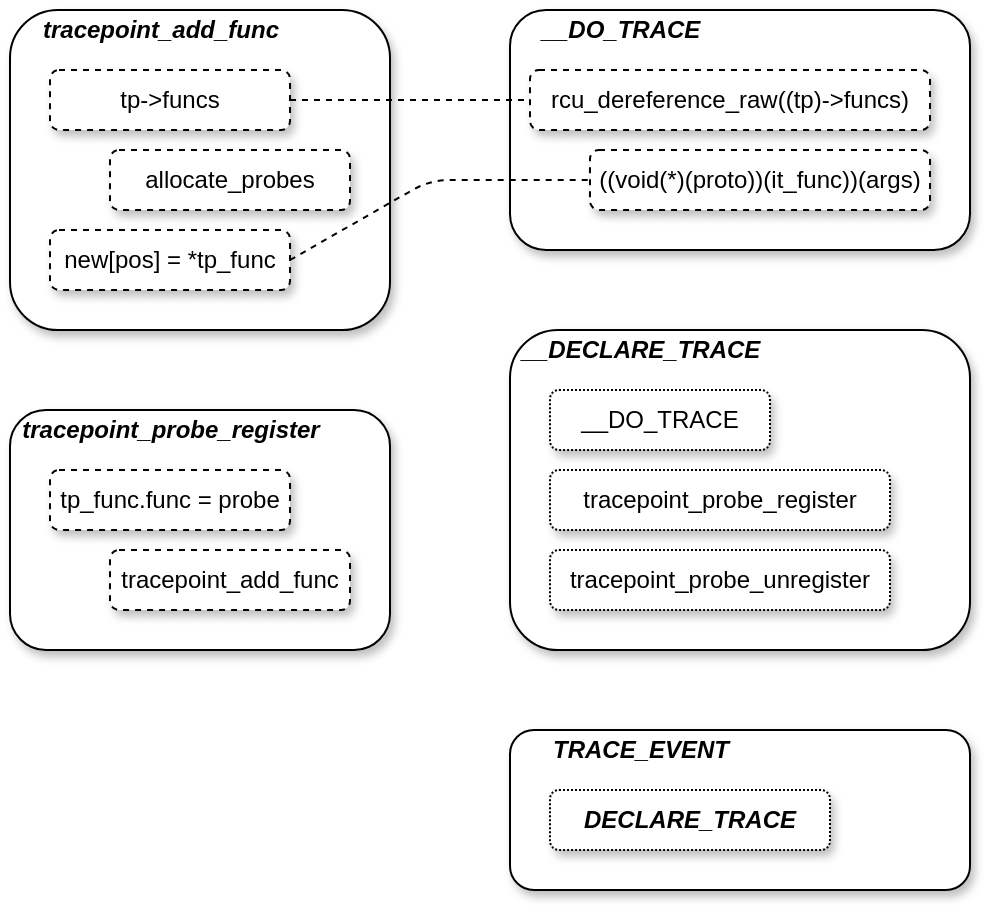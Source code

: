 <mxfile version="13.2.6" type="github">
  <diagram id="SiLNPbIiRl8q86T8gjG7" name="第 1 页">
    <mxGraphModel dx="946" dy="591" grid="1" gridSize="10" guides="1" tooltips="1" connect="1" arrows="1" fold="1" page="1" pageScale="1" pageWidth="827" pageHeight="1169" math="0" shadow="0">
      <root>
        <mxCell id="0" />
        <mxCell id="1" parent="0" />
        <mxCell id="6mz6jY-r5FibNLh7CHJM-1" value="" style="rounded=1;whiteSpace=wrap;html=1;shadow=1;" vertex="1" parent="1">
          <mxGeometry x="230" y="280" width="190" height="120" as="geometry" />
        </mxCell>
        <mxCell id="6mz6jY-r5FibNLh7CHJM-2" value="&lt;b&gt;&lt;i&gt;tracepoint_probe_register&lt;/i&gt;&lt;/b&gt;" style="text;html=1;align=center;verticalAlign=middle;resizable=0;points=[];autosize=1;" vertex="1" parent="1">
          <mxGeometry x="230" y="280" width="160" height="20" as="geometry" />
        </mxCell>
        <mxCell id="6mz6jY-r5FibNLh7CHJM-3" value="tp_func.func = probe" style="rounded=1;whiteSpace=wrap;html=1;shadow=1;dashed=1;" vertex="1" parent="1">
          <mxGeometry x="250" y="310" width="120" height="30" as="geometry" />
        </mxCell>
        <mxCell id="6mz6jY-r5FibNLh7CHJM-4" value="tracepoint_add_func" style="rounded=1;whiteSpace=wrap;html=1;shadow=1;dashed=1;" vertex="1" parent="1">
          <mxGeometry x="280" y="350" width="120" height="30" as="geometry" />
        </mxCell>
        <mxCell id="6mz6jY-r5FibNLh7CHJM-5" value="" style="rounded=1;whiteSpace=wrap;html=1;shadow=1;" vertex="1" parent="1">
          <mxGeometry x="230" y="80" width="190" height="160" as="geometry" />
        </mxCell>
        <mxCell id="6mz6jY-r5FibNLh7CHJM-6" value="&lt;b&gt;&lt;i&gt;tracepoint_add_func&lt;/i&gt;&lt;/b&gt;" style="text;html=1;align=center;verticalAlign=middle;resizable=0;points=[];autosize=1;" vertex="1" parent="1">
          <mxGeometry x="240" y="80" width="130" height="20" as="geometry" />
        </mxCell>
        <mxCell id="6mz6jY-r5FibNLh7CHJM-7" value="tp-&amp;gt;funcs" style="rounded=1;whiteSpace=wrap;html=1;shadow=1;dashed=1;" vertex="1" parent="1">
          <mxGeometry x="250" y="110" width="120" height="30" as="geometry" />
        </mxCell>
        <mxCell id="6mz6jY-r5FibNLh7CHJM-8" value="allocate_probes" style="rounded=1;whiteSpace=wrap;html=1;shadow=1;dashed=1;" vertex="1" parent="1">
          <mxGeometry x="280" y="150" width="120" height="30" as="geometry" />
        </mxCell>
        <mxCell id="6mz6jY-r5FibNLh7CHJM-13" value="new[pos] = *tp_func" style="rounded=1;whiteSpace=wrap;html=1;shadow=1;dashed=1;" vertex="1" parent="1">
          <mxGeometry x="250" y="190" width="120" height="30" as="geometry" />
        </mxCell>
        <mxCell id="6mz6jY-r5FibNLh7CHJM-14" value="" style="rounded=1;whiteSpace=wrap;html=1;shadow=1;" vertex="1" parent="1">
          <mxGeometry x="480" y="80" width="230" height="120" as="geometry" />
        </mxCell>
        <mxCell id="6mz6jY-r5FibNLh7CHJM-15" value="&lt;b&gt;&lt;i&gt;__DO_TRACE&lt;/i&gt;&lt;/b&gt;" style="text;html=1;align=center;verticalAlign=middle;resizable=0;points=[];autosize=1;" vertex="1" parent="1">
          <mxGeometry x="490" y="80" width="90" height="20" as="geometry" />
        </mxCell>
        <mxCell id="6mz6jY-r5FibNLh7CHJM-16" value="rcu_dereference_raw((tp)-&amp;gt;funcs)" style="rounded=1;whiteSpace=wrap;html=1;shadow=1;dashed=1;" vertex="1" parent="1">
          <mxGeometry x="490" y="110" width="200" height="30" as="geometry" />
        </mxCell>
        <mxCell id="6mz6jY-r5FibNLh7CHJM-17" value="((void(*)(proto))(it_func))(args)" style="rounded=1;whiteSpace=wrap;html=1;shadow=1;dashed=1;" vertex="1" parent="1">
          <mxGeometry x="520" y="150" width="170" height="30" as="geometry" />
        </mxCell>
        <mxCell id="6mz6jY-r5FibNLh7CHJM-18" value="" style="rounded=1;whiteSpace=wrap;html=1;shadow=1;" vertex="1" parent="1">
          <mxGeometry x="480" y="240" width="230" height="160" as="geometry" />
        </mxCell>
        <mxCell id="6mz6jY-r5FibNLh7CHJM-19" value="&lt;b&gt;&lt;i&gt;__DECLARE_TRACE&lt;/i&gt;&lt;/b&gt;" style="text;html=1;align=center;verticalAlign=middle;resizable=0;points=[];autosize=1;" vertex="1" parent="1">
          <mxGeometry x="480" y="240" width="130" height="20" as="geometry" />
        </mxCell>
        <mxCell id="6mz6jY-r5FibNLh7CHJM-20" value="__DO_TRACE" style="rounded=1;whiteSpace=wrap;html=1;shadow=1;dashed=1;dashPattern=1 1;" vertex="1" parent="1">
          <mxGeometry x="500" y="270" width="110" height="30" as="geometry" />
        </mxCell>
        <mxCell id="6mz6jY-r5FibNLh7CHJM-21" value="tracepoint_probe_register" style="rounded=1;whiteSpace=wrap;html=1;shadow=1;dashed=1;dashPattern=1 1;" vertex="1" parent="1">
          <mxGeometry x="500" y="310" width="170" height="30" as="geometry" />
        </mxCell>
        <mxCell id="6mz6jY-r5FibNLh7CHJM-22" value="tracepoint_probe_unregister" style="rounded=1;whiteSpace=wrap;html=1;shadow=1;dashed=1;dashPattern=1 1;" vertex="1" parent="1">
          <mxGeometry x="500" y="350" width="170" height="30" as="geometry" />
        </mxCell>
        <mxCell id="6mz6jY-r5FibNLh7CHJM-23" value="" style="endArrow=none;dashed=1;html=1;entryX=0;entryY=0.5;entryDx=0;entryDy=0;exitX=1;exitY=0.5;exitDx=0;exitDy=0;" edge="1" parent="1" source="6mz6jY-r5FibNLh7CHJM-7" target="6mz6jY-r5FibNLh7CHJM-16">
          <mxGeometry width="50" height="50" relative="1" as="geometry">
            <mxPoint x="390" y="280" as="sourcePoint" />
            <mxPoint x="440" y="230" as="targetPoint" />
          </mxGeometry>
        </mxCell>
        <mxCell id="6mz6jY-r5FibNLh7CHJM-24" value="" style="endArrow=none;dashed=1;html=1;exitX=1;exitY=0.5;exitDx=0;exitDy=0;entryX=0;entryY=0.5;entryDx=0;entryDy=0;" edge="1" parent="1" source="6mz6jY-r5FibNLh7CHJM-13" target="6mz6jY-r5FibNLh7CHJM-17">
          <mxGeometry width="50" height="50" relative="1" as="geometry">
            <mxPoint x="390" y="280" as="sourcePoint" />
            <mxPoint x="440" y="230" as="targetPoint" />
            <Array as="points">
              <mxPoint x="440" y="165" />
            </Array>
          </mxGeometry>
        </mxCell>
        <mxCell id="6mz6jY-r5FibNLh7CHJM-25" value="" style="rounded=1;whiteSpace=wrap;html=1;shadow=1;" vertex="1" parent="1">
          <mxGeometry x="480" y="440" width="230" height="80" as="geometry" />
        </mxCell>
        <mxCell id="6mz6jY-r5FibNLh7CHJM-26" value="&lt;b&gt;&lt;i&gt;TRACE_EVENT&lt;/i&gt;&lt;/b&gt;" style="text;html=1;align=center;verticalAlign=middle;resizable=0;points=[];autosize=1;" vertex="1" parent="1">
          <mxGeometry x="495" y="440" width="100" height="20" as="geometry" />
        </mxCell>
        <mxCell id="6mz6jY-r5FibNLh7CHJM-27" value="&lt;b&gt;&lt;i&gt;DECLARE_TRACE&lt;/i&gt;&lt;/b&gt;" style="rounded=1;whiteSpace=wrap;html=1;shadow=1;dashed=1;dashPattern=1 1;" vertex="1" parent="1">
          <mxGeometry x="500" y="470" width="140" height="30" as="geometry" />
        </mxCell>
      </root>
    </mxGraphModel>
  </diagram>
</mxfile>
